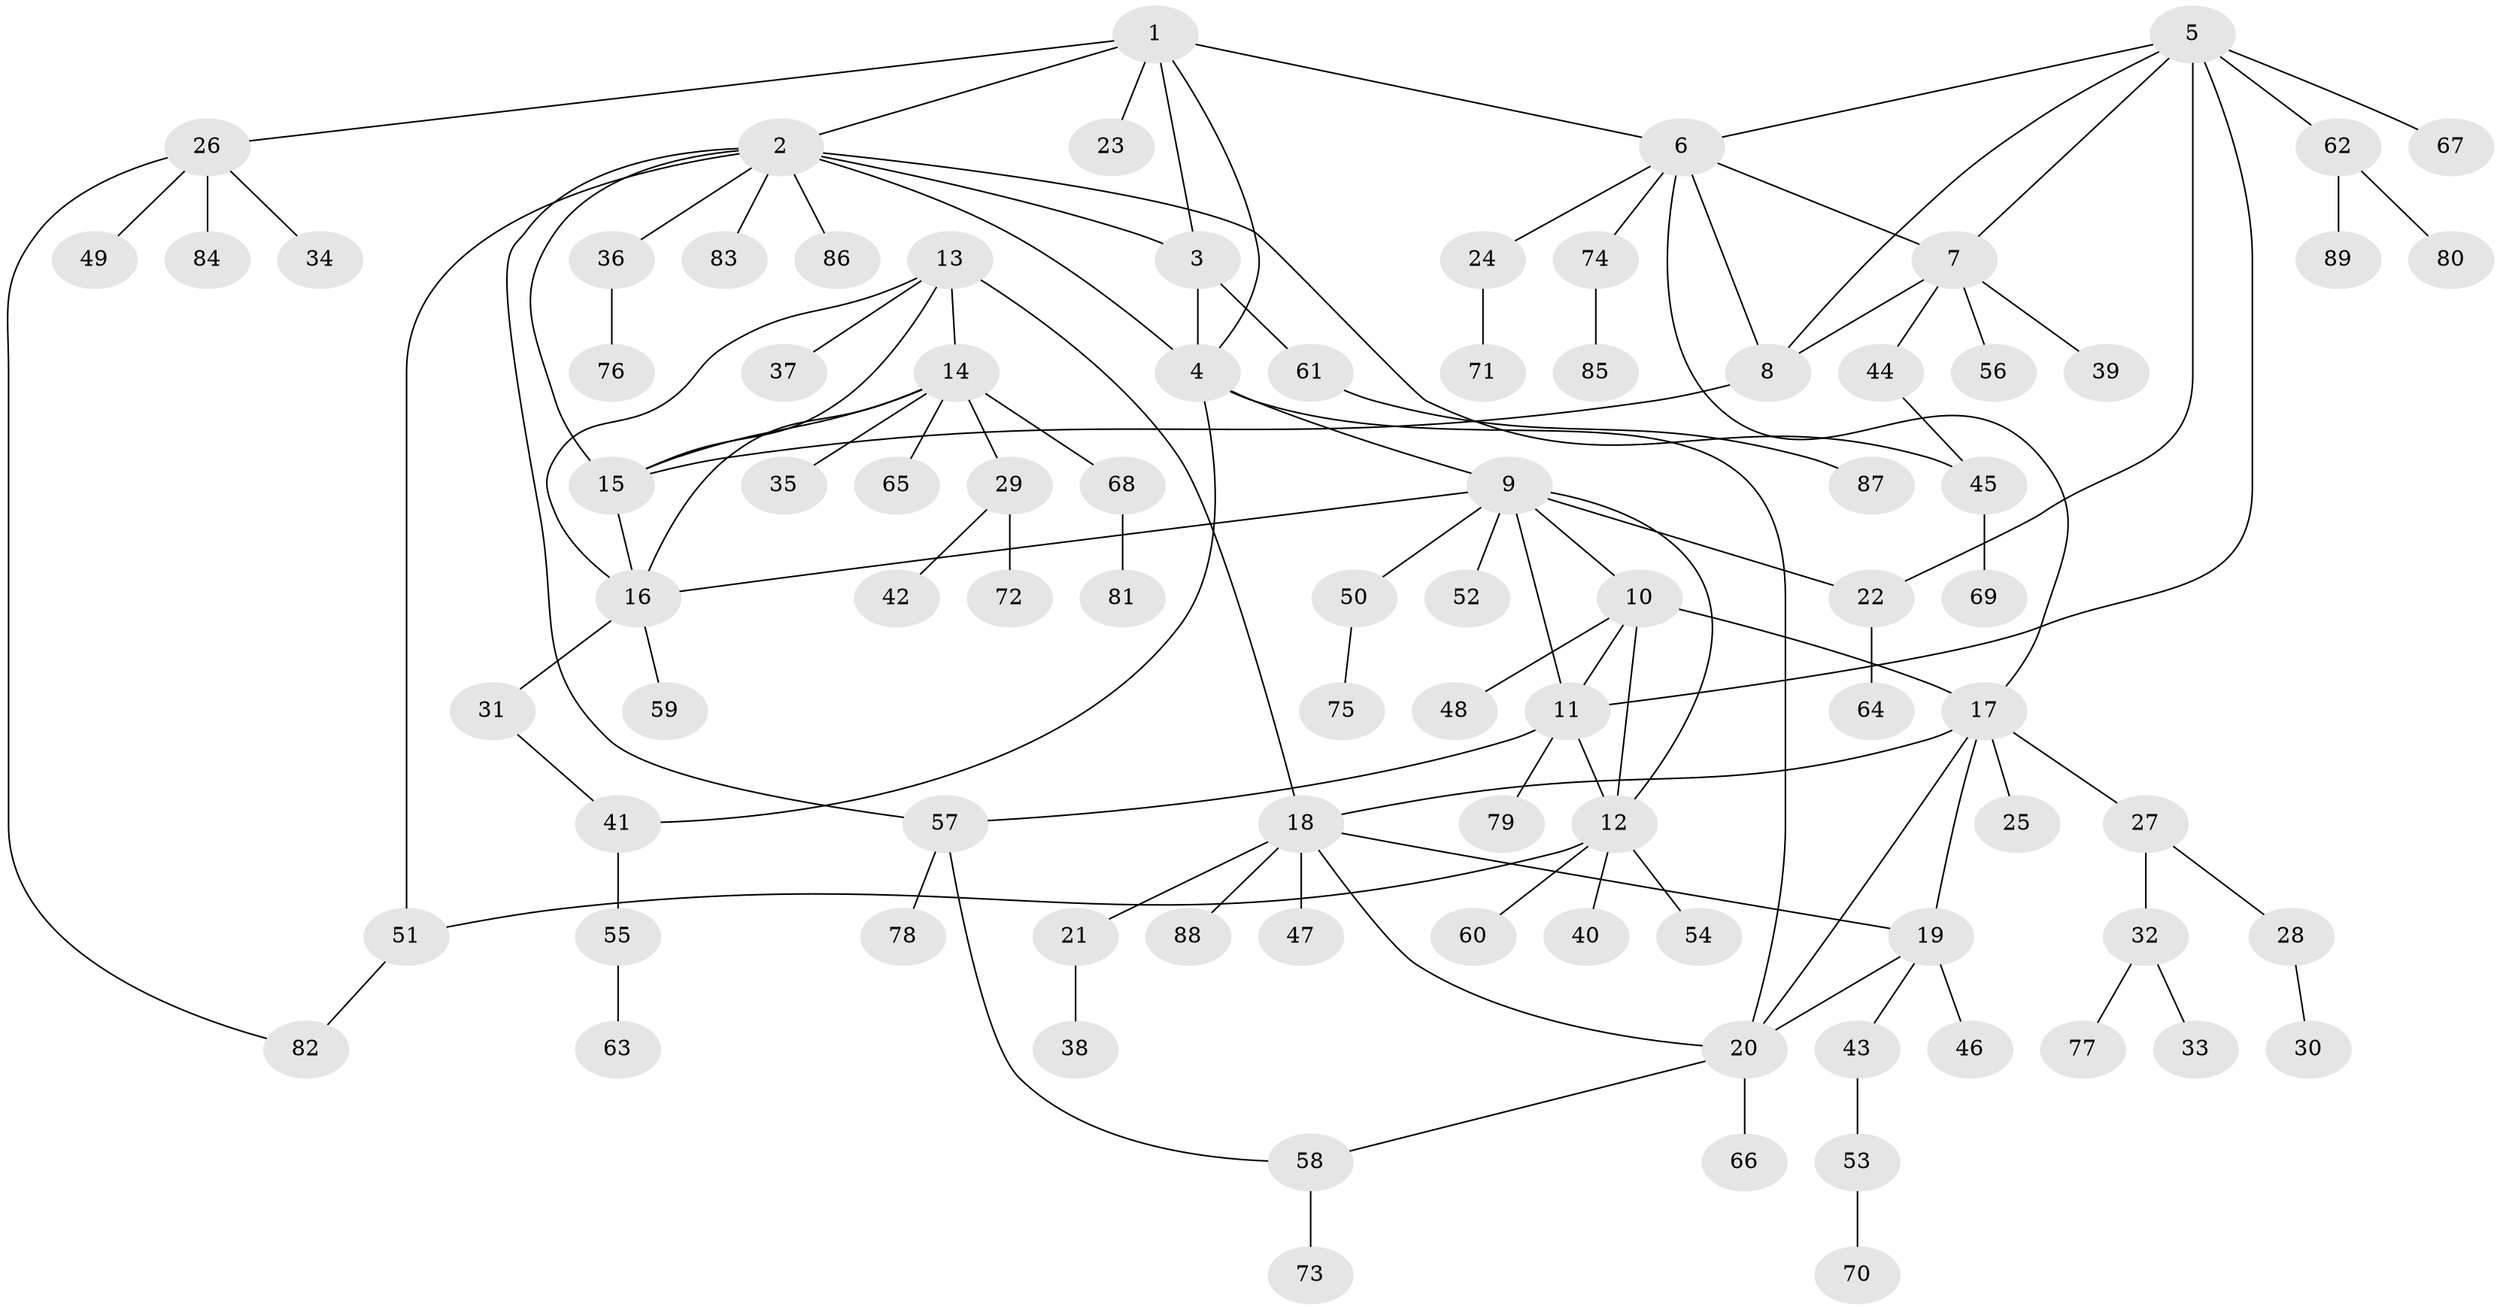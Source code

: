 // Generated by graph-tools (version 1.1) at 2025/11/02/27/25 16:11:30]
// undirected, 89 vertices, 116 edges
graph export_dot {
graph [start="1"]
  node [color=gray90,style=filled];
  1;
  2;
  3;
  4;
  5;
  6;
  7;
  8;
  9;
  10;
  11;
  12;
  13;
  14;
  15;
  16;
  17;
  18;
  19;
  20;
  21;
  22;
  23;
  24;
  25;
  26;
  27;
  28;
  29;
  30;
  31;
  32;
  33;
  34;
  35;
  36;
  37;
  38;
  39;
  40;
  41;
  42;
  43;
  44;
  45;
  46;
  47;
  48;
  49;
  50;
  51;
  52;
  53;
  54;
  55;
  56;
  57;
  58;
  59;
  60;
  61;
  62;
  63;
  64;
  65;
  66;
  67;
  68;
  69;
  70;
  71;
  72;
  73;
  74;
  75;
  76;
  77;
  78;
  79;
  80;
  81;
  82;
  83;
  84;
  85;
  86;
  87;
  88;
  89;
  1 -- 2;
  1 -- 3;
  1 -- 4;
  1 -- 6;
  1 -- 23;
  1 -- 26;
  2 -- 3;
  2 -- 4;
  2 -- 15;
  2 -- 36;
  2 -- 45;
  2 -- 51;
  2 -- 57;
  2 -- 83;
  2 -- 86;
  3 -- 4;
  3 -- 61;
  4 -- 9;
  4 -- 20;
  4 -- 41;
  5 -- 6;
  5 -- 7;
  5 -- 8;
  5 -- 11;
  5 -- 22;
  5 -- 62;
  5 -- 67;
  6 -- 7;
  6 -- 8;
  6 -- 17;
  6 -- 24;
  6 -- 74;
  7 -- 8;
  7 -- 39;
  7 -- 44;
  7 -- 56;
  8 -- 15;
  9 -- 10;
  9 -- 11;
  9 -- 12;
  9 -- 16;
  9 -- 22;
  9 -- 50;
  9 -- 52;
  10 -- 11;
  10 -- 12;
  10 -- 17;
  10 -- 48;
  11 -- 12;
  11 -- 57;
  11 -- 79;
  12 -- 40;
  12 -- 51;
  12 -- 54;
  12 -- 60;
  13 -- 14;
  13 -- 15;
  13 -- 16;
  13 -- 18;
  13 -- 37;
  14 -- 15;
  14 -- 16;
  14 -- 29;
  14 -- 35;
  14 -- 65;
  14 -- 68;
  15 -- 16;
  16 -- 31;
  16 -- 59;
  17 -- 18;
  17 -- 19;
  17 -- 20;
  17 -- 25;
  17 -- 27;
  18 -- 19;
  18 -- 20;
  18 -- 21;
  18 -- 47;
  18 -- 88;
  19 -- 20;
  19 -- 43;
  19 -- 46;
  20 -- 58;
  20 -- 66;
  21 -- 38;
  22 -- 64;
  24 -- 71;
  26 -- 34;
  26 -- 49;
  26 -- 82;
  26 -- 84;
  27 -- 28;
  27 -- 32;
  28 -- 30;
  29 -- 42;
  29 -- 72;
  31 -- 41;
  32 -- 33;
  32 -- 77;
  36 -- 76;
  41 -- 55;
  43 -- 53;
  44 -- 45;
  45 -- 69;
  50 -- 75;
  51 -- 82;
  53 -- 70;
  55 -- 63;
  57 -- 58;
  57 -- 78;
  58 -- 73;
  61 -- 87;
  62 -- 80;
  62 -- 89;
  68 -- 81;
  74 -- 85;
}
